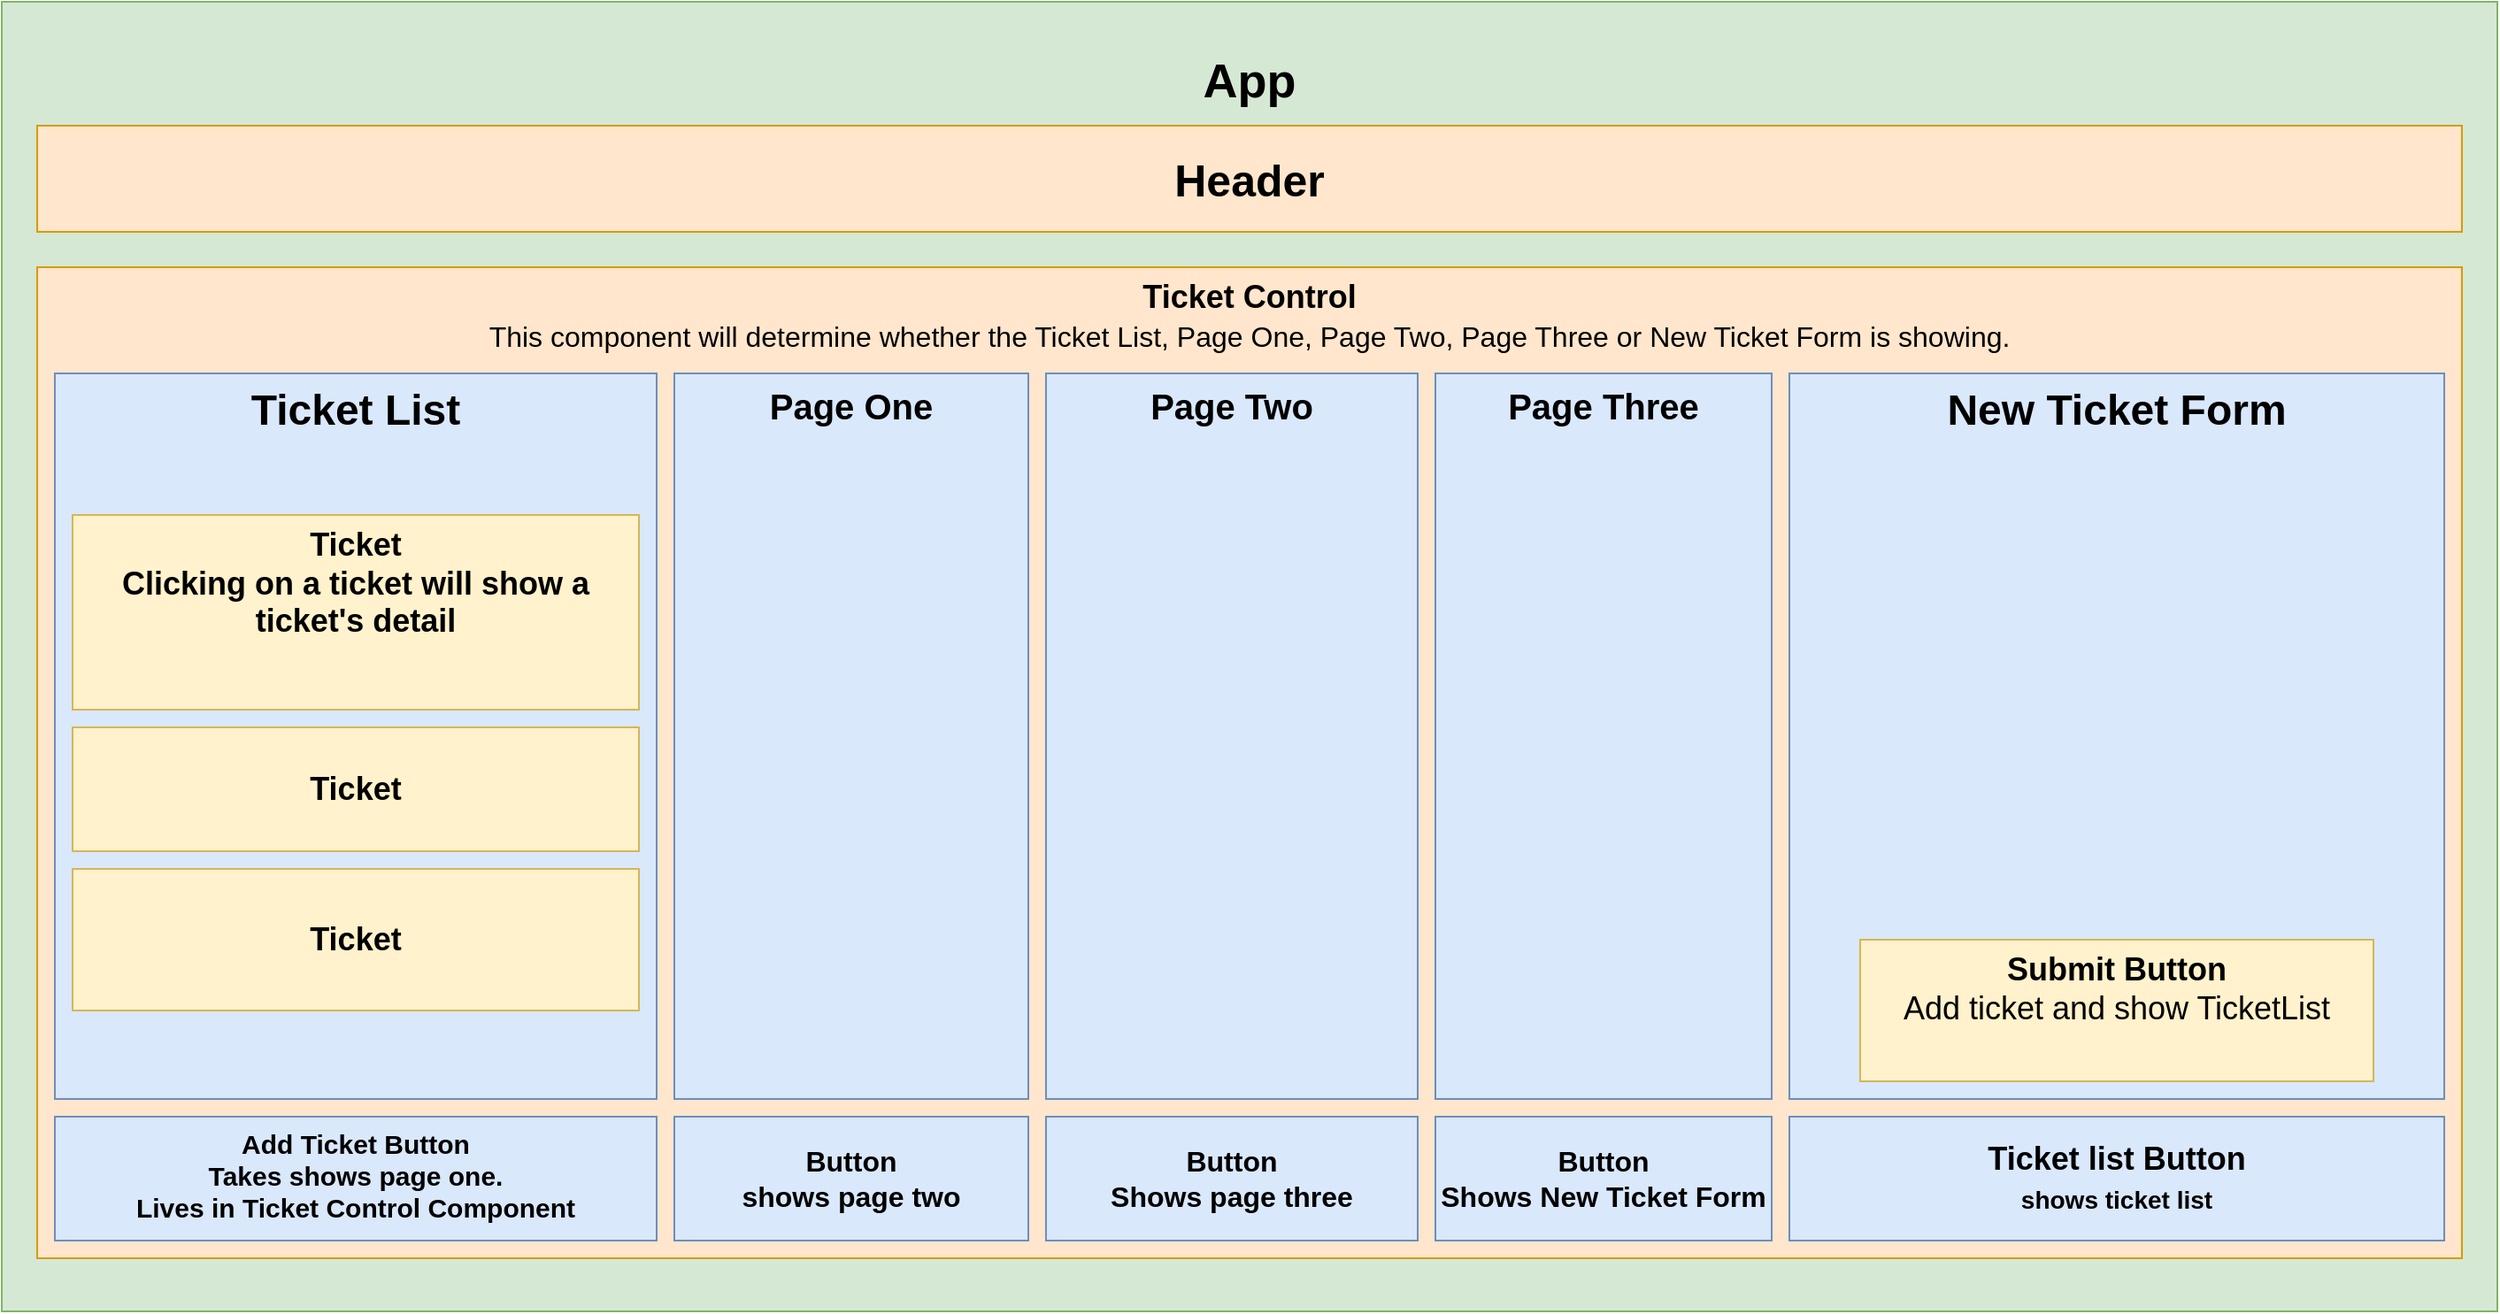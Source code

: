 <mxfile version="20.2.2" type="device"><diagram id="nDDFtCThcc-0atVZJJyH" name="Page-1"><mxGraphModel dx="1422" dy="762" grid="1" gridSize="10" guides="1" tooltips="1" connect="1" arrows="1" fold="1" page="1" pageScale="1" pageWidth="850" pageHeight="1100" math="0" shadow="0"><root><mxCell id="0"/><mxCell id="1" parent="0"/><mxCell id="aKZC9puCEdSWMnh8Fd4h-4" value="&lt;h2&gt;App&lt;/h2&gt;" style="rounded=0;whiteSpace=wrap;html=1;fillColor=#d5e8d4;strokeColor=#82b366;fontStyle=1;verticalAlign=top;fontSize=18;" vertex="1" parent="1"><mxGeometry width="1410" height="740" as="geometry"/></mxCell><mxCell id="aKZC9puCEdSWMnh8Fd4h-5" value="Header" style="rounded=0;whiteSpace=wrap;html=1;fillColor=#ffe6cc;strokeColor=#d79b00;fontSize=25;fontStyle=1" vertex="1" parent="1"><mxGeometry x="20" y="70" width="1370" height="60" as="geometry"/></mxCell><mxCell id="aKZC9puCEdSWMnh8Fd4h-6" value="Ticket Control&lt;br style=&quot;font-size: 17px;&quot;&gt;&lt;font size=&quot;1&quot;&gt;&lt;span style=&quot;font-weight: 400; font-size: 16px;&quot;&gt;This component will determine whether the Ticket List, Page One, Page Two, Page Three or New Ticket Form is showing.&lt;/span&gt;&lt;/font&gt;" style="rounded=0;whiteSpace=wrap;html=1;fillColor=#ffe6cc;strokeColor=#d79b00;verticalAlign=top;fontStyle=1;fontSize=18;" vertex="1" parent="1"><mxGeometry x="20" y="150" width="1370" height="560" as="geometry"/></mxCell><mxCell id="aKZC9puCEdSWMnh8Fd4h-7" value="Ticket List" style="rounded=0;whiteSpace=wrap;html=1;fillColor=#dae8fc;strokeColor=#6c8ebf;fontStyle=1;verticalAlign=top;fontSize=24;" vertex="1" parent="1"><mxGeometry x="30" y="210" width="340" height="410" as="geometry"/></mxCell><mxCell id="aKZC9puCEdSWMnh8Fd4h-8" value="Add Ticket Button&lt;br&gt;Takes shows page one.&lt;br&gt;Lives in Ticket Control Component&lt;br&gt;" style="rounded=0;whiteSpace=wrap;html=1;fillColor=#dae8fc;strokeColor=#6c8ebf;verticalAlign=top;fontSize=15;fontStyle=1" vertex="1" parent="1"><mxGeometry x="30" y="630" width="340" height="70" as="geometry"/></mxCell><mxCell id="aKZC9puCEdSWMnh8Fd4h-11" value="New Ticket Form" style="rounded=0;whiteSpace=wrap;html=1;fillColor=#dae8fc;strokeColor=#6c8ebf;fontStyle=1;fontSize=24;verticalAlign=top;" vertex="1" parent="1"><mxGeometry x="1010" y="210" width="370" height="410" as="geometry"/></mxCell><mxCell id="aKZC9puCEdSWMnh8Fd4h-12" value="Page One" style="rounded=0;whiteSpace=wrap;html=1;fillColor=#dae8fc;strokeColor=#6c8ebf;verticalAlign=top;fontStyle=1;fontSize=20;" vertex="1" parent="1"><mxGeometry x="380" y="210" width="200" height="410" as="geometry"/></mxCell><mxCell id="aKZC9puCEdSWMnh8Fd4h-13" value="Page Two" style="rounded=0;whiteSpace=wrap;html=1;fillColor=#dae8fc;strokeColor=#6c8ebf;verticalAlign=top;fontStyle=1;fontSize=20;" vertex="1" parent="1"><mxGeometry x="590" y="210" width="210" height="410" as="geometry"/></mxCell><mxCell id="aKZC9puCEdSWMnh8Fd4h-14" value="Page Three" style="rounded=0;whiteSpace=wrap;html=1;fillColor=#dae8fc;strokeColor=#6c8ebf;fontStyle=1;verticalAlign=top;fontSize=20;" vertex="1" parent="1"><mxGeometry x="810" y="210" width="190" height="410" as="geometry"/></mxCell><mxCell id="aKZC9puCEdSWMnh8Fd4h-15" value="Button&lt;br style=&quot;font-size: 16px;&quot;&gt;shows page two" style="rounded=0;whiteSpace=wrap;html=1;fillColor=#dae8fc;strokeColor=#6c8ebf;fontStyle=1;fontSize=16;" vertex="1" parent="1"><mxGeometry x="380" y="630" width="200" height="70" as="geometry"/></mxCell><mxCell id="aKZC9puCEdSWMnh8Fd4h-16" value="Button&lt;br style=&quot;font-size: 16px;&quot;&gt;Shows page three" style="rounded=0;whiteSpace=wrap;html=1;fillColor=#dae8fc;strokeColor=#6c8ebf;fontStyle=1;fontSize=16;" vertex="1" parent="1"><mxGeometry x="590" y="630" width="210" height="70" as="geometry"/></mxCell><mxCell id="aKZC9puCEdSWMnh8Fd4h-17" value="Button&lt;br style=&quot;font-size: 16px;&quot;&gt;Shows New Ticket Form" style="rounded=0;whiteSpace=wrap;html=1;fillColor=#dae8fc;strokeColor=#6c8ebf;fontStyle=1;fontSize=16;" vertex="1" parent="1"><mxGeometry x="810" y="630" width="190" height="70" as="geometry"/></mxCell><mxCell id="aKZC9puCEdSWMnh8Fd4h-18" value="Ticket list Button&lt;br style=&quot;font-size: 17px;&quot;&gt;&lt;font style=&quot;font-size: 14px;&quot;&gt;shows ticket list&lt;/font&gt;" style="rounded=0;whiteSpace=wrap;html=1;fillColor=#dae8fc;strokeColor=#6c8ebf;fontStyle=1;fontSize=18;" vertex="1" parent="1"><mxGeometry x="1010" y="630" width="370" height="70" as="geometry"/></mxCell><mxCell id="aKZC9puCEdSWMnh8Fd4h-19" value="Submit Button&lt;br&gt;&lt;span style=&quot;font-weight: normal;&quot;&gt;Add ticket and show TicketList&lt;/span&gt;&lt;br style=&quot;font-size: 17px;&quot;&gt;" style="rounded=0;whiteSpace=wrap;html=1;fillColor=#fff2cc;strokeColor=#d6b656;verticalAlign=top;fontStyle=1;fontSize=18;" vertex="1" parent="1"><mxGeometry x="1050" y="530" width="290" height="80" as="geometry"/></mxCell><mxCell id="aKZC9puCEdSWMnh8Fd4h-20" value="Ticket&lt;br&gt;Clicking on a ticket will show a ticket's detail" style="rounded=0;whiteSpace=wrap;html=1;fillColor=#fff2cc;strokeColor=#d6b656;align=center;labelBorderColor=none;verticalAlign=top;fontStyle=1;fontSize=18;" vertex="1" parent="1"><mxGeometry x="40" y="290" width="320" height="110" as="geometry"/></mxCell><mxCell id="aKZC9puCEdSWMnh8Fd4h-21" value="Ticket" style="rounded=0;whiteSpace=wrap;html=1;fillColor=#fff2cc;strokeColor=#d6b656;fontStyle=1;fontSize=18;" vertex="1" parent="1"><mxGeometry x="40" y="410" width="320" height="70" as="geometry"/></mxCell><mxCell id="aKZC9puCEdSWMnh8Fd4h-22" value="&lt;h2&gt;Ticket&lt;/h2&gt;" style="rounded=0;whiteSpace=wrap;html=1;fillColor=#fff2cc;strokeColor=#d6b656;align=center;" vertex="1" parent="1"><mxGeometry x="40" y="490" width="320" height="80" as="geometry"/></mxCell></root></mxGraphModel></diagram></mxfile>